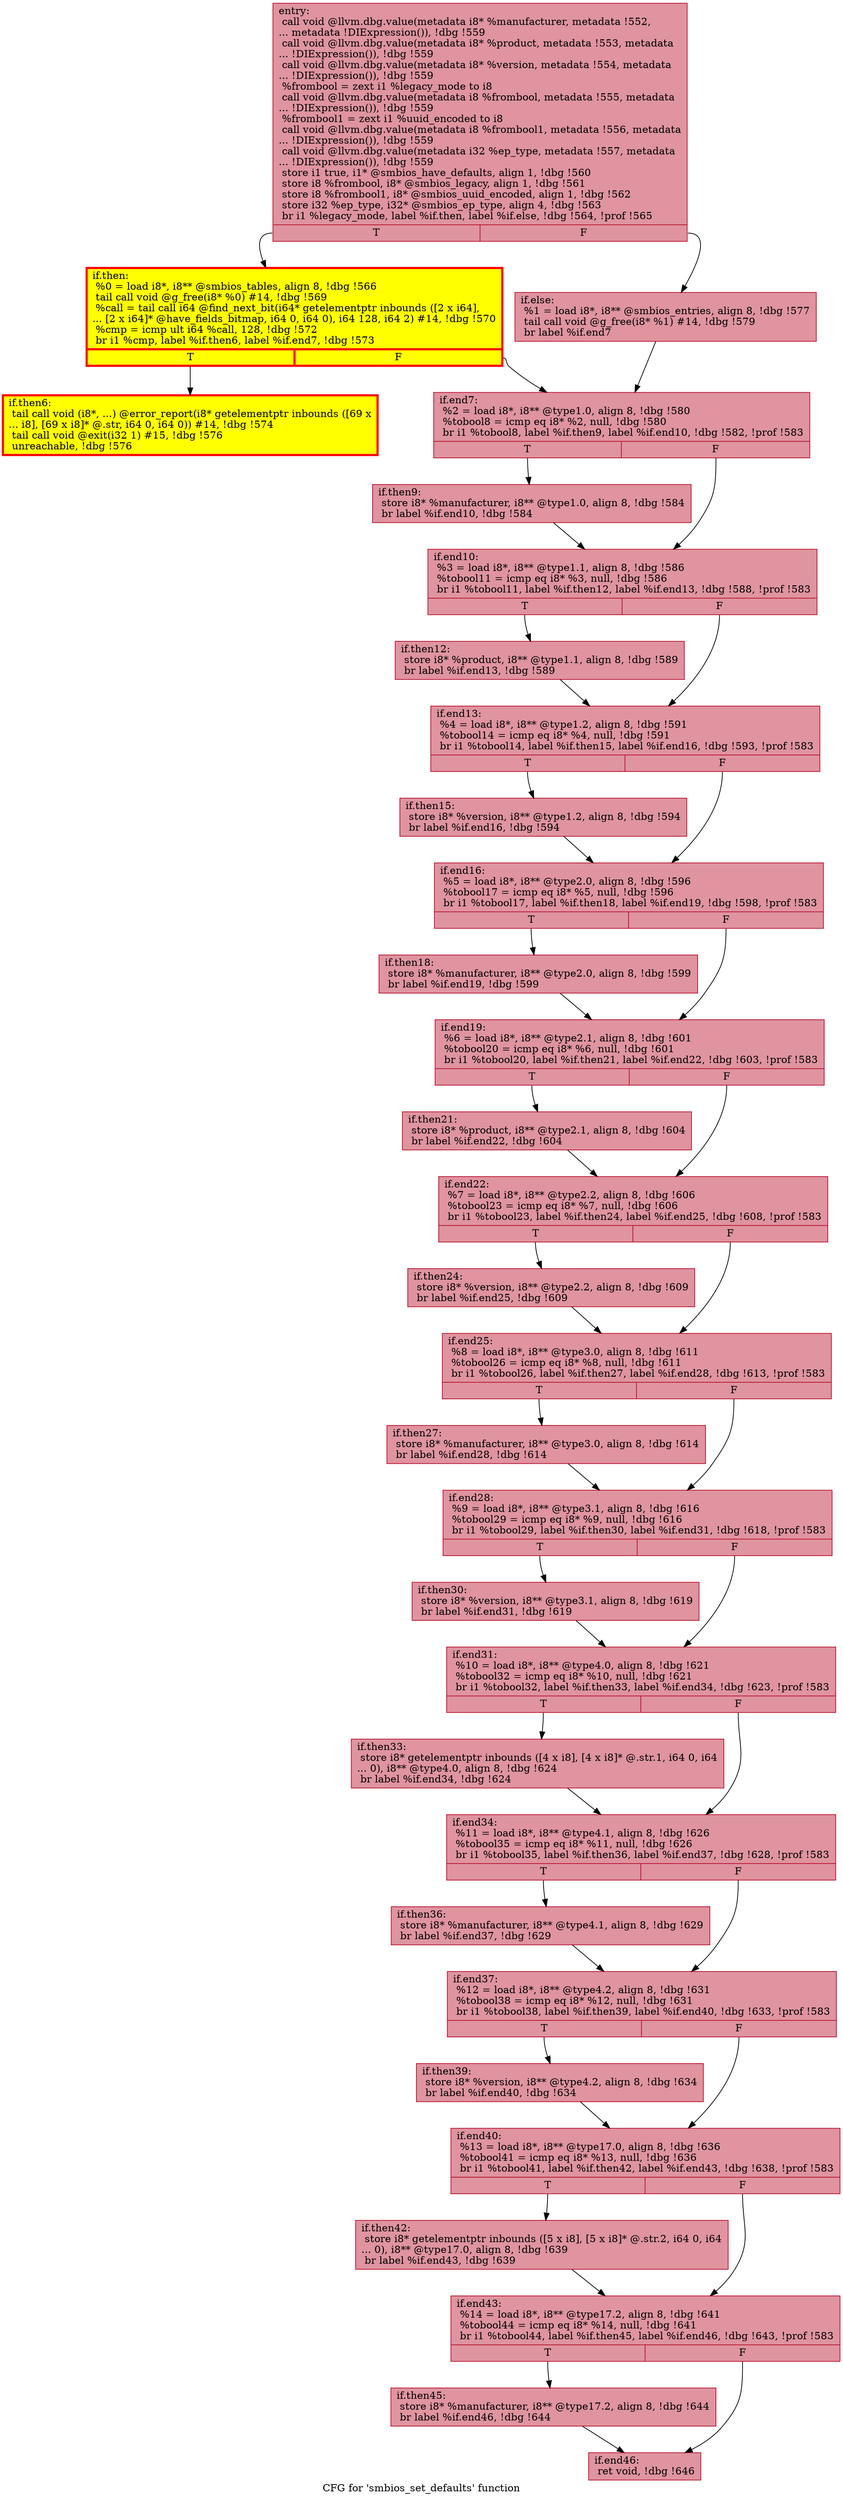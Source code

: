 digraph "CFG for 'smbios_set_defaults' function" {
	label="CFG for 'smbios_set_defaults' function";

	Node0x561bd1f6db30 [shape=record,color="#b70d28ff", style=filled, fillcolor="#b70d2870",label="{entry:\l  call void @llvm.dbg.value(metadata i8* %manufacturer, metadata !552,\l... metadata !DIExpression()), !dbg !559\l  call void @llvm.dbg.value(metadata i8* %product, metadata !553, metadata\l... !DIExpression()), !dbg !559\l  call void @llvm.dbg.value(metadata i8* %version, metadata !554, metadata\l... !DIExpression()), !dbg !559\l  %frombool = zext i1 %legacy_mode to i8\l  call void @llvm.dbg.value(metadata i8 %frombool, metadata !555, metadata\l... !DIExpression()), !dbg !559\l  %frombool1 = zext i1 %uuid_encoded to i8\l  call void @llvm.dbg.value(metadata i8 %frombool1, metadata !556, metadata\l... !DIExpression()), !dbg !559\l  call void @llvm.dbg.value(metadata i32 %ep_type, metadata !557, metadata\l... !DIExpression()), !dbg !559\l  store i1 true, i1* @smbios_have_defaults, align 1, !dbg !560\l  store i8 %frombool, i8* @smbios_legacy, align 1, !dbg !561\l  store i8 %frombool1, i8* @smbios_uuid_encoded, align 1, !dbg !562\l  store i32 %ep_type, i32* @smbios_ep_type, align 4, !dbg !563\l  br i1 %legacy_mode, label %if.then, label %if.else, !dbg !564, !prof !565\l|{<s0>T|<s1>F}}"];
	Node0x561bd1f6db30:s0 -> Node0x561bd1f0bfc0;
	Node0x561bd1f6db30:s1 -> Node0x561bd1f71280;
	Node0x561bd1f0bfc0 [shape=record,penwidth=3.0, style="filled", color="red", fillcolor="yellow",label="{if.then:                                          \l  %0 = load i8*, i8** @smbios_tables, align 8, !dbg !566\l  tail call void @g_free(i8* %0) #14, !dbg !569\l  %call = tail call i64 @find_next_bit(i64* getelementptr inbounds ([2 x i64],\l... [2 x i64]* @have_fields_bitmap, i64 0, i64 0), i64 128, i64 2) #14, !dbg !570\l  %cmp = icmp ult i64 %call, 128, !dbg !572\l  br i1 %cmp, label %if.then6, label %if.end7, !dbg !573\l|{<s0>T|<s1>F}}"];
	Node0x561bd1f0bfc0:s0 -> Node0x561bd1fc3620;
	Node0x561bd1f0bfc0:s1 -> Node0x561bd1f0c060;
	Node0x561bd1fc3620 [shape=record,penwidth=3.0, style="filled", color="red", fillcolor="yellow",label="{if.then6:                                         \l  tail call void (i8*, ...) @error_report(i8* getelementptr inbounds ([69 x\l... i8], [69 x i8]* @.str, i64 0, i64 0)) #14, !dbg !574\l  tail call void @exit(i32 1) #15, !dbg !576\l  unreachable, !dbg !576\l}"];
	Node0x561bd1f71280 [shape=record,color="#b70d28ff", style=filled, fillcolor="#b70d2870",label="{if.else:                                          \l  %1 = load i8*, i8** @smbios_entries, align 8, !dbg !577\l  tail call void @g_free(i8* %1) #14, !dbg !579\l  br label %if.end7\l}"];
	Node0x561bd1f71280 -> Node0x561bd1f0c060;
	Node0x561bd1f0c060 [shape=record,color="#b70d28ff", style=filled, fillcolor="#b70d2870",label="{if.end7:                                          \l  %2 = load i8*, i8** @type1.0, align 8, !dbg !580\l  %tobool8 = icmp eq i8* %2, null, !dbg !580\l  br i1 %tobool8, label %if.then9, label %if.end10, !dbg !582, !prof !583\l|{<s0>T|<s1>F}}"];
	Node0x561bd1f0c060:s0 -> Node0x561bd1fc73b0;
	Node0x561bd1f0c060:s1 -> Node0x561bd1fc7690;
	Node0x561bd1fc73b0 [shape=record,color="#b70d28ff", style=filled, fillcolor="#b70d2870",label="{if.then9:                                         \l  store i8* %manufacturer, i8** @type1.0, align 8, !dbg !584\l  br label %if.end10, !dbg !584\l}"];
	Node0x561bd1fc73b0 -> Node0x561bd1fc7690;
	Node0x561bd1fc7690 [shape=record,color="#b70d28ff", style=filled, fillcolor="#b70d2870",label="{if.end10:                                         \l  %3 = load i8*, i8** @type1.1, align 8, !dbg !586\l  %tobool11 = icmp eq i8* %3, null, !dbg !586\l  br i1 %tobool11, label %if.then12, label %if.end13, !dbg !588, !prof !583\l|{<s0>T|<s1>F}}"];
	Node0x561bd1fc7690:s0 -> Node0x561bd1fc7bc0;
	Node0x561bd1fc7690:s1 -> Node0x561bd1fc7c10;
	Node0x561bd1fc7bc0 [shape=record,color="#b70d28ff", style=filled, fillcolor="#b70d2870",label="{if.then12:                                        \l  store i8* %product, i8** @type1.1, align 8, !dbg !589\l  br label %if.end13, !dbg !589\l}"];
	Node0x561bd1fc7bc0 -> Node0x561bd1fc7c10;
	Node0x561bd1fc7c10 [shape=record,color="#b70d28ff", style=filled, fillcolor="#b70d2870",label="{if.end13:                                         \l  %4 = load i8*, i8** @type1.2, align 8, !dbg !591\l  %tobool14 = icmp eq i8* %4, null, !dbg !591\l  br i1 %tobool14, label %if.then15, label %if.end16, !dbg !593, !prof !583\l|{<s0>T|<s1>F}}"];
	Node0x561bd1fc7c10:s0 -> Node0x561bd1fc8080;
	Node0x561bd1fc7c10:s1 -> Node0x561bd1fc80d0;
	Node0x561bd1fc8080 [shape=record,color="#b70d28ff", style=filled, fillcolor="#b70d2870",label="{if.then15:                                        \l  store i8* %version, i8** @type1.2, align 8, !dbg !594\l  br label %if.end16, !dbg !594\l}"];
	Node0x561bd1fc8080 -> Node0x561bd1fc80d0;
	Node0x561bd1fc80d0 [shape=record,color="#b70d28ff", style=filled, fillcolor="#b70d2870",label="{if.end16:                                         \l  %5 = load i8*, i8** @type2.0, align 8, !dbg !596\l  %tobool17 = icmp eq i8* %5, null, !dbg !596\l  br i1 %tobool17, label %if.then18, label %if.end19, !dbg !598, !prof !583\l|{<s0>T|<s1>F}}"];
	Node0x561bd1fc80d0:s0 -> Node0x561bd1fc8520;
	Node0x561bd1fc80d0:s1 -> Node0x561bd1fc8570;
	Node0x561bd1fc8520 [shape=record,color="#b70d28ff", style=filled, fillcolor="#b70d2870",label="{if.then18:                                        \l  store i8* %manufacturer, i8** @type2.0, align 8, !dbg !599\l  br label %if.end19, !dbg !599\l}"];
	Node0x561bd1fc8520 -> Node0x561bd1fc8570;
	Node0x561bd1fc8570 [shape=record,color="#b70d28ff", style=filled, fillcolor="#b70d2870",label="{if.end19:                                         \l  %6 = load i8*, i8** @type2.1, align 8, !dbg !601\l  %tobool20 = icmp eq i8* %6, null, !dbg !601\l  br i1 %tobool20, label %if.then21, label %if.end22, !dbg !603, !prof !583\l|{<s0>T|<s1>F}}"];
	Node0x561bd1fc8570:s0 -> Node0x561bd1fc8c60;
	Node0x561bd1fc8570:s1 -> Node0x561bd1fc8cb0;
	Node0x561bd1fc8c60 [shape=record,color="#b70d28ff", style=filled, fillcolor="#b70d2870",label="{if.then21:                                        \l  store i8* %product, i8** @type2.1, align 8, !dbg !604\l  br label %if.end22, !dbg !604\l}"];
	Node0x561bd1fc8c60 -> Node0x561bd1fc8cb0;
	Node0x561bd1fc8cb0 [shape=record,color="#b70d28ff", style=filled, fillcolor="#b70d2870",label="{if.end22:                                         \l  %7 = load i8*, i8** @type2.2, align 8, !dbg !606\l  %tobool23 = icmp eq i8* %7, null, !dbg !606\l  br i1 %tobool23, label %if.then24, label %if.end25, !dbg !608, !prof !583\l|{<s0>T|<s1>F}}"];
	Node0x561bd1fc8cb0:s0 -> Node0x561bd1fc9250;
	Node0x561bd1fc8cb0:s1 -> Node0x561bd1fc92a0;
	Node0x561bd1fc9250 [shape=record,color="#b70d28ff", style=filled, fillcolor="#b70d2870",label="{if.then24:                                        \l  store i8* %version, i8** @type2.2, align 8, !dbg !609\l  br label %if.end25, !dbg !609\l}"];
	Node0x561bd1fc9250 -> Node0x561bd1fc92a0;
	Node0x561bd1fc92a0 [shape=record,color="#b70d28ff", style=filled, fillcolor="#b70d2870",label="{if.end25:                                         \l  %8 = load i8*, i8** @type3.0, align 8, !dbg !611\l  %tobool26 = icmp eq i8* %8, null, !dbg !611\l  br i1 %tobool26, label %if.then27, label %if.end28, !dbg !613, !prof !583\l|{<s0>T|<s1>F}}"];
	Node0x561bd1fc92a0:s0 -> Node0x561bd1fc9840;
	Node0x561bd1fc92a0:s1 -> Node0x561bd1fc9890;
	Node0x561bd1fc9840 [shape=record,color="#b70d28ff", style=filled, fillcolor="#b70d2870",label="{if.then27:                                        \l  store i8* %manufacturer, i8** @type3.0, align 8, !dbg !614\l  br label %if.end28, !dbg !614\l}"];
	Node0x561bd1fc9840 -> Node0x561bd1fc9890;
	Node0x561bd1fc9890 [shape=record,color="#b70d28ff", style=filled, fillcolor="#b70d2870",label="{if.end28:                                         \l  %9 = load i8*, i8** @type3.1, align 8, !dbg !616\l  %tobool29 = icmp eq i8* %9, null, !dbg !616\l  br i1 %tobool29, label %if.then30, label %if.end31, !dbg !618, !prof !583\l|{<s0>T|<s1>F}}"];
	Node0x561bd1fc9890:s0 -> Node0x561bd1fc9970;
	Node0x561bd1fc9890:s1 -> Node0x561bd1f5fed0;
	Node0x561bd1fc9970 [shape=record,color="#b70d28ff", style=filled, fillcolor="#b70d2870",label="{if.then30:                                        \l  store i8* %version, i8** @type3.1, align 8, !dbg !619\l  br label %if.end31, !dbg !619\l}"];
	Node0x561bd1fc9970 -> Node0x561bd1f5fed0;
	Node0x561bd1f5fed0 [shape=record,color="#b70d28ff", style=filled, fillcolor="#b70d2870",label="{if.end31:                                         \l  %10 = load i8*, i8** @type4.0, align 8, !dbg !621\l  %tobool32 = icmp eq i8* %10, null, !dbg !621\l  br i1 %tobool32, label %if.then33, label %if.end34, !dbg !623, !prof !583\l|{<s0>T|<s1>F}}"];
	Node0x561bd1f5fed0:s0 -> Node0x561bd1fca8d0;
	Node0x561bd1f5fed0:s1 -> Node0x561bd1fca920;
	Node0x561bd1fca8d0 [shape=record,color="#b70d28ff", style=filled, fillcolor="#b70d2870",label="{if.then33:                                        \l  store i8* getelementptr inbounds ([4 x i8], [4 x i8]* @.str.1, i64 0, i64\l... 0), i8** @type4.0, align 8, !dbg !624\l  br label %if.end34, !dbg !624\l}"];
	Node0x561bd1fca8d0 -> Node0x561bd1fca920;
	Node0x561bd1fca920 [shape=record,color="#b70d28ff", style=filled, fillcolor="#b70d2870",label="{if.end34:                                         \l  %11 = load i8*, i8** @type4.1, align 8, !dbg !626\l  %tobool35 = icmp eq i8* %11, null, !dbg !626\l  br i1 %tobool35, label %if.then36, label %if.end37, !dbg !628, !prof !583\l|{<s0>T|<s1>F}}"];
	Node0x561bd1fca920:s0 -> Node0x561bd1fcc180;
	Node0x561bd1fca920:s1 -> Node0x561bd1fcc1d0;
	Node0x561bd1fcc180 [shape=record,color="#b70d28ff", style=filled, fillcolor="#b70d2870",label="{if.then36:                                        \l  store i8* %manufacturer, i8** @type4.1, align 8, !dbg !629\l  br label %if.end37, !dbg !629\l}"];
	Node0x561bd1fcc180 -> Node0x561bd1fcc1d0;
	Node0x561bd1fcc1d0 [shape=record,color="#b70d28ff", style=filled, fillcolor="#b70d2870",label="{if.end37:                                         \l  %12 = load i8*, i8** @type4.2, align 8, !dbg !631\l  %tobool38 = icmp eq i8* %12, null, !dbg !631\l  br i1 %tobool38, label %if.then39, label %if.end40, !dbg !633, !prof !583\l|{<s0>T|<s1>F}}"];
	Node0x561bd1fcc1d0:s0 -> Node0x561bd1fcc790;
	Node0x561bd1fcc1d0:s1 -> Node0x561bd1fcc7e0;
	Node0x561bd1fcc790 [shape=record,color="#b70d28ff", style=filled, fillcolor="#b70d2870",label="{if.then39:                                        \l  store i8* %version, i8** @type4.2, align 8, !dbg !634\l  br label %if.end40, !dbg !634\l}"];
	Node0x561bd1fcc790 -> Node0x561bd1fcc7e0;
	Node0x561bd1fcc7e0 [shape=record,color="#b70d28ff", style=filled, fillcolor="#b70d2870",label="{if.end40:                                         \l  %13 = load i8*, i8** @type17.0, align 8, !dbg !636\l  %tobool41 = icmp eq i8* %13, null, !dbg !636\l  br i1 %tobool41, label %if.then42, label %if.end43, !dbg !638, !prof !583\l|{<s0>T|<s1>F}}"];
	Node0x561bd1fcc7e0:s0 -> Node0x561bd1fccd80;
	Node0x561bd1fcc7e0:s1 -> Node0x561bd1fccdd0;
	Node0x561bd1fccd80 [shape=record,color="#b70d28ff", style=filled, fillcolor="#b70d2870",label="{if.then42:                                        \l  store i8* getelementptr inbounds ([5 x i8], [5 x i8]* @.str.2, i64 0, i64\l... 0), i8** @type17.0, align 8, !dbg !639\l  br label %if.end43, !dbg !639\l}"];
	Node0x561bd1fccd80 -> Node0x561bd1fccdd0;
	Node0x561bd1fccdd0 [shape=record,color="#b70d28ff", style=filled, fillcolor="#b70d2870",label="{if.end43:                                         \l  %14 = load i8*, i8** @type17.2, align 8, !dbg !641\l  %tobool44 = icmp eq i8* %14, null, !dbg !641\l  br i1 %tobool44, label %if.then45, label %if.end46, !dbg !643, !prof !583\l|{<s0>T|<s1>F}}"];
	Node0x561bd1fccdd0:s0 -> Node0x561bd1fcd620;
	Node0x561bd1fccdd0:s1 -> Node0x561bd1fcd670;
	Node0x561bd1fcd620 [shape=record,color="#b70d28ff", style=filled, fillcolor="#b70d2870",label="{if.then45:                                        \l  store i8* %manufacturer, i8** @type17.2, align 8, !dbg !644\l  br label %if.end46, !dbg !644\l}"];
	Node0x561bd1fcd620 -> Node0x561bd1fcd670;
	Node0x561bd1fcd670 [shape=record,color="#b70d28ff", style=filled, fillcolor="#b70d2870",label="{if.end46:                                         \l  ret void, !dbg !646\l}"];
}

